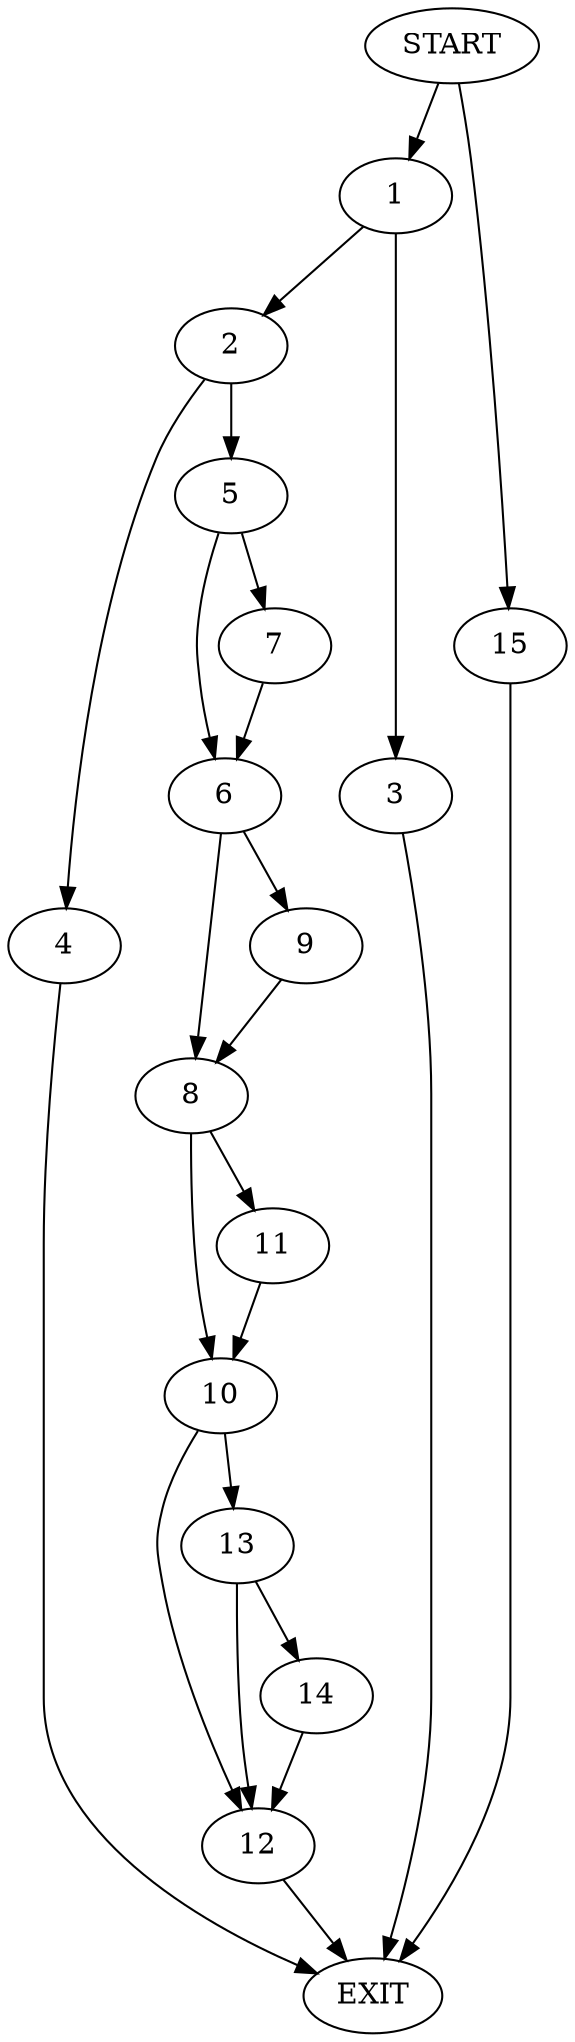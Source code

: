 digraph {
0 [label="START"]
16 [label="EXIT"]
0 -> 1
1 -> 2
1 -> 3
2 -> 4
2 -> 5
3 -> 16
4 -> 16
5 -> 6
5 -> 7
7 -> 6
6 -> 8
6 -> 9
9 -> 8
8 -> 10
8 -> 11
11 -> 10
10 -> 12
10 -> 13
12 -> 16
13 -> 12
13 -> 14
14 -> 12
0 -> 15
15 -> 16
}
